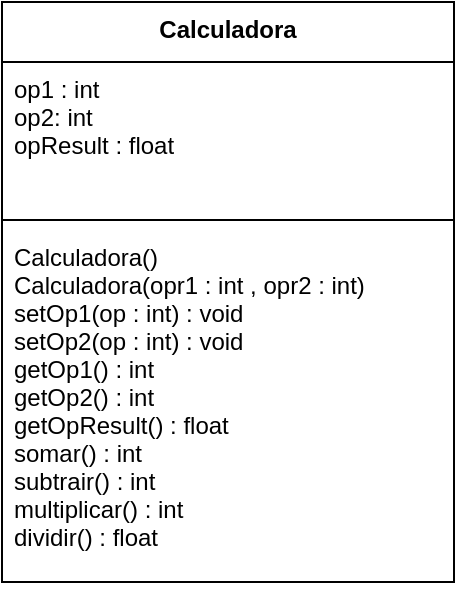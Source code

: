 <mxfile version="20.0.3" type="github">
  <diagram id="C5RBs43oDa-KdzZeNtuy" name="Page-1">
    <mxGraphModel dx="593" dy="333" grid="1" gridSize="10" guides="1" tooltips="1" connect="1" arrows="1" fold="1" page="1" pageScale="1" pageWidth="827" pageHeight="1169" math="0" shadow="0">
      <root>
        <mxCell id="WIyWlLk6GJQsqaUBKTNV-0" />
        <mxCell id="WIyWlLk6GJQsqaUBKTNV-1" parent="WIyWlLk6GJQsqaUBKTNV-0" />
        <mxCell id="yTkSbZvcme8-GNKJcW5z-0" value="Calculadora" style="swimlane;fontStyle=1;align=center;verticalAlign=top;childLayout=stackLayout;horizontal=1;startSize=30;horizontalStack=0;resizeParent=1;resizeParentMax=0;resizeLast=0;collapsible=1;marginBottom=0;" parent="WIyWlLk6GJQsqaUBKTNV-1" vertex="1">
          <mxGeometry x="234" y="180" width="226" height="290" as="geometry" />
        </mxCell>
        <mxCell id="yTkSbZvcme8-GNKJcW5z-1" value="op1 : int&#xa;op2: int&#xa;opResult : float" style="text;strokeColor=none;fillColor=none;align=left;verticalAlign=top;spacingLeft=4;spacingRight=4;overflow=hidden;rotatable=0;points=[[0,0.5],[1,0.5]];portConstraint=eastwest;" parent="yTkSbZvcme8-GNKJcW5z-0" vertex="1">
          <mxGeometry y="30" width="226" height="74" as="geometry" />
        </mxCell>
        <mxCell id="yTkSbZvcme8-GNKJcW5z-2" value="" style="line;strokeWidth=1;fillColor=none;align=left;verticalAlign=middle;spacingTop=-1;spacingLeft=3;spacingRight=3;rotatable=0;labelPosition=right;points=[];portConstraint=eastwest;" parent="yTkSbZvcme8-GNKJcW5z-0" vertex="1">
          <mxGeometry y="104" width="226" height="10" as="geometry" />
        </mxCell>
        <mxCell id="yTkSbZvcme8-GNKJcW5z-3" value="Calculadora()&#xa;Calculadora(opr1 : int , opr2 : int)&#xa;setOp1(op : int) : void&#xa;setOp2(op : int) : void&#xa;getOp1() : int&#xa;getOp2() : int&#xa;getOpResult() : float&#xa;somar() : int&#xa;subtrair() : int&#xa;multiplicar() : int&#xa;dividir() : float&#xa;&#xa;&#xa;&#xa;" style="text;strokeColor=none;fillColor=none;align=left;verticalAlign=top;spacingLeft=4;spacingRight=4;overflow=hidden;rotatable=0;points=[[0,0.5],[1,0.5]];portConstraint=eastwest;" parent="yTkSbZvcme8-GNKJcW5z-0" vertex="1">
          <mxGeometry y="114" width="226" height="176" as="geometry" />
        </mxCell>
        <mxCell id="yTkSbZvcme8-GNKJcW5z-4" style="edgeStyle=orthogonalEdgeStyle;rounded=0;orthogonalLoop=1;jettySize=auto;html=1;exitX=1;exitY=0.5;exitDx=0;exitDy=0;" parent="yTkSbZvcme8-GNKJcW5z-0" source="yTkSbZvcme8-GNKJcW5z-1" target="yTkSbZvcme8-GNKJcW5z-1" edge="1">
          <mxGeometry relative="1" as="geometry" />
        </mxCell>
      </root>
    </mxGraphModel>
  </diagram>
</mxfile>
